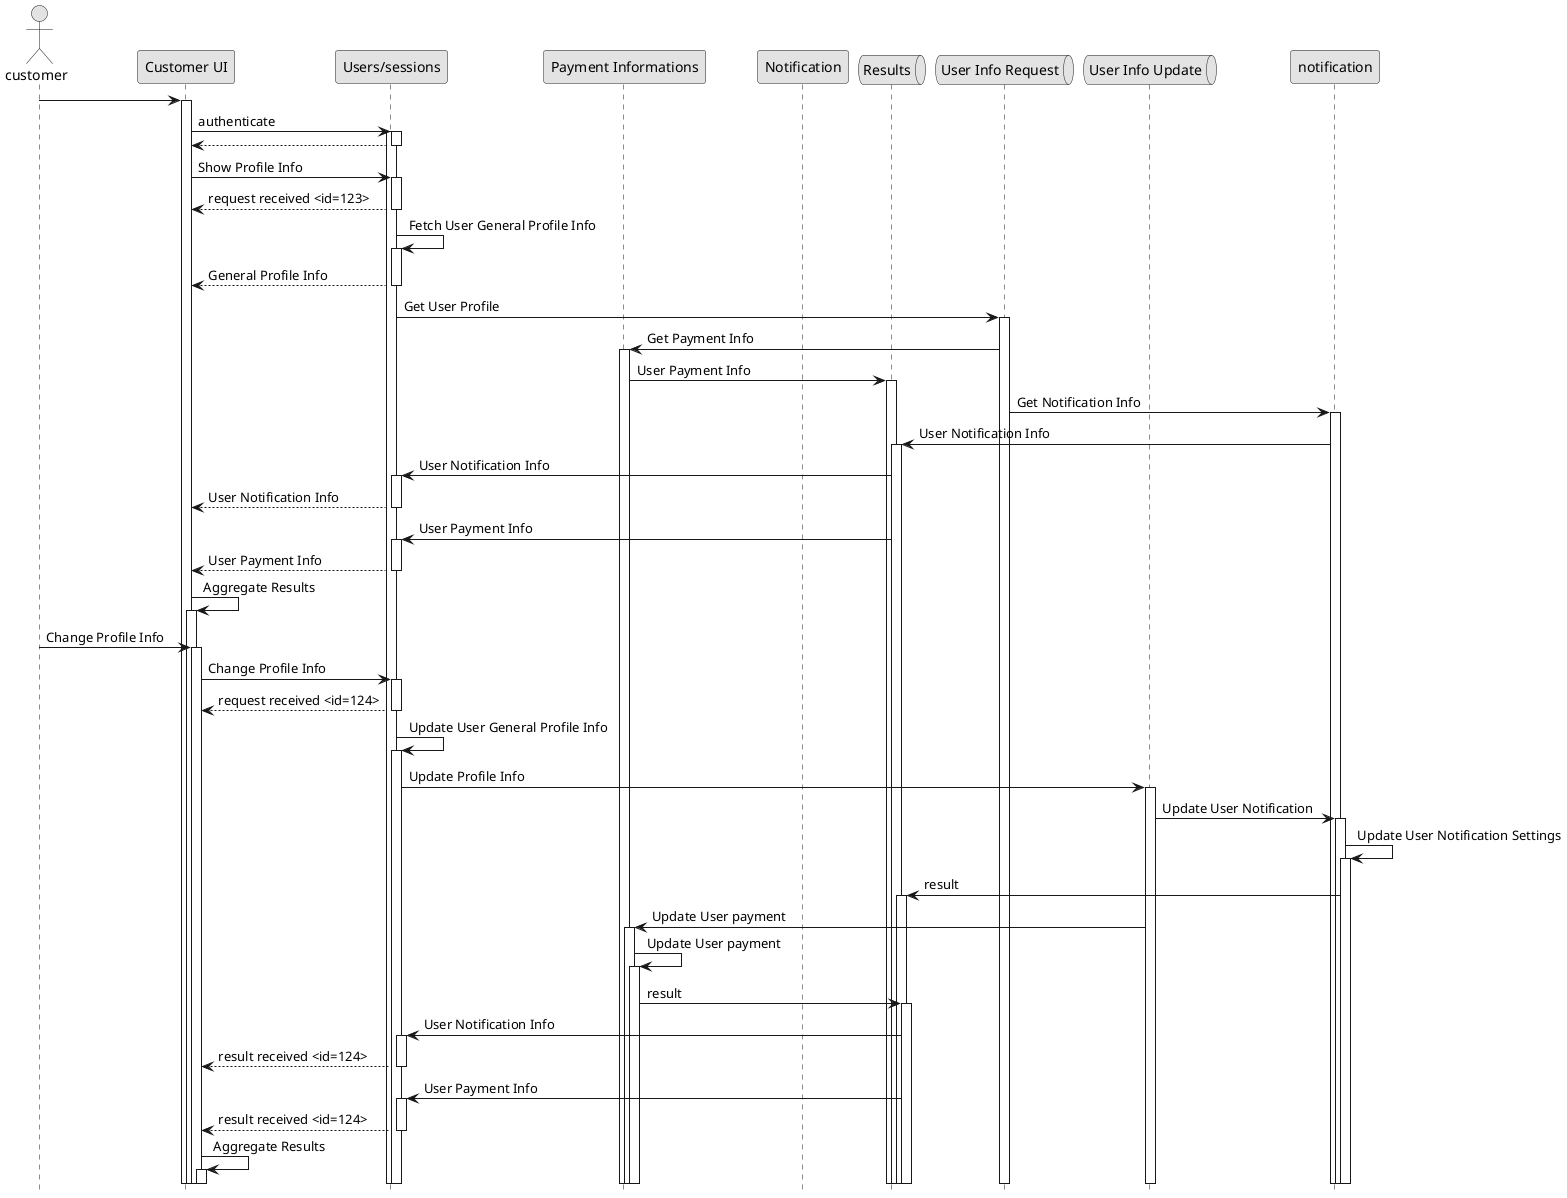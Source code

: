 @startuml expert access to tickets
skinparam shadowing false
skinparam monochrome true
hide footbox

actor customer
participant "Customer UI" as mob
participant "Users/sessions" as sessions
participant "Payment Informations" as pi
participant "Notification"
queue "Results" as resQueue
queue "User Info Request" as userReqQueue
queue "User Info Update" as userUpdQueue
 
autoactivate on
customer -> mob 
mob -> sessions: authenticate
activate sessions
mob <-- sessions
mob -> sessions: Show Profile Info
mob <-- sessions: request received <id=123>
sessions -> sessions: Fetch User General Profile Info
mob <-- sessions: General Profile Info 
sessions -> userReqQueue: Get User Profile
pi <- userReqQueue: Get Payment Info
resQueue <- pi: User Payment Info
notification <- userReqQueue: Get Notification Info
resQueue <- notification: User Notification Info

sessions <- resQueue: User Notification Info 
mob <-- sessions: User Notification Info

sessions <- resQueue: User Payment Info 
mob <-- sessions: User Payment Info
mob -> mob: Aggregate Results

customer -> mob: Change Profile Info
mob -> sessions: Change Profile Info
mob <-- sessions: request received <id=124>
sessions -> sessions: Update User General Profile Info
sessions -> userUpdQueue: Update Profile Info
userUpdQueue -> notification: Update User Notification
notification -> notification: Update User Notification Settings
notification -> resQueue: result
userUpdQueue -> pi: Update User payment
pi -> pi: Update User payment
pi -> resQueue: result

sessions <- resQueue: User Notification Info 
mob <-- sessions: result received <id=124>

sessions <- resQueue: User Payment Info 
mob <-- sessions: result received <id=124>

mob -> mob: Aggregate Results

@enduml
